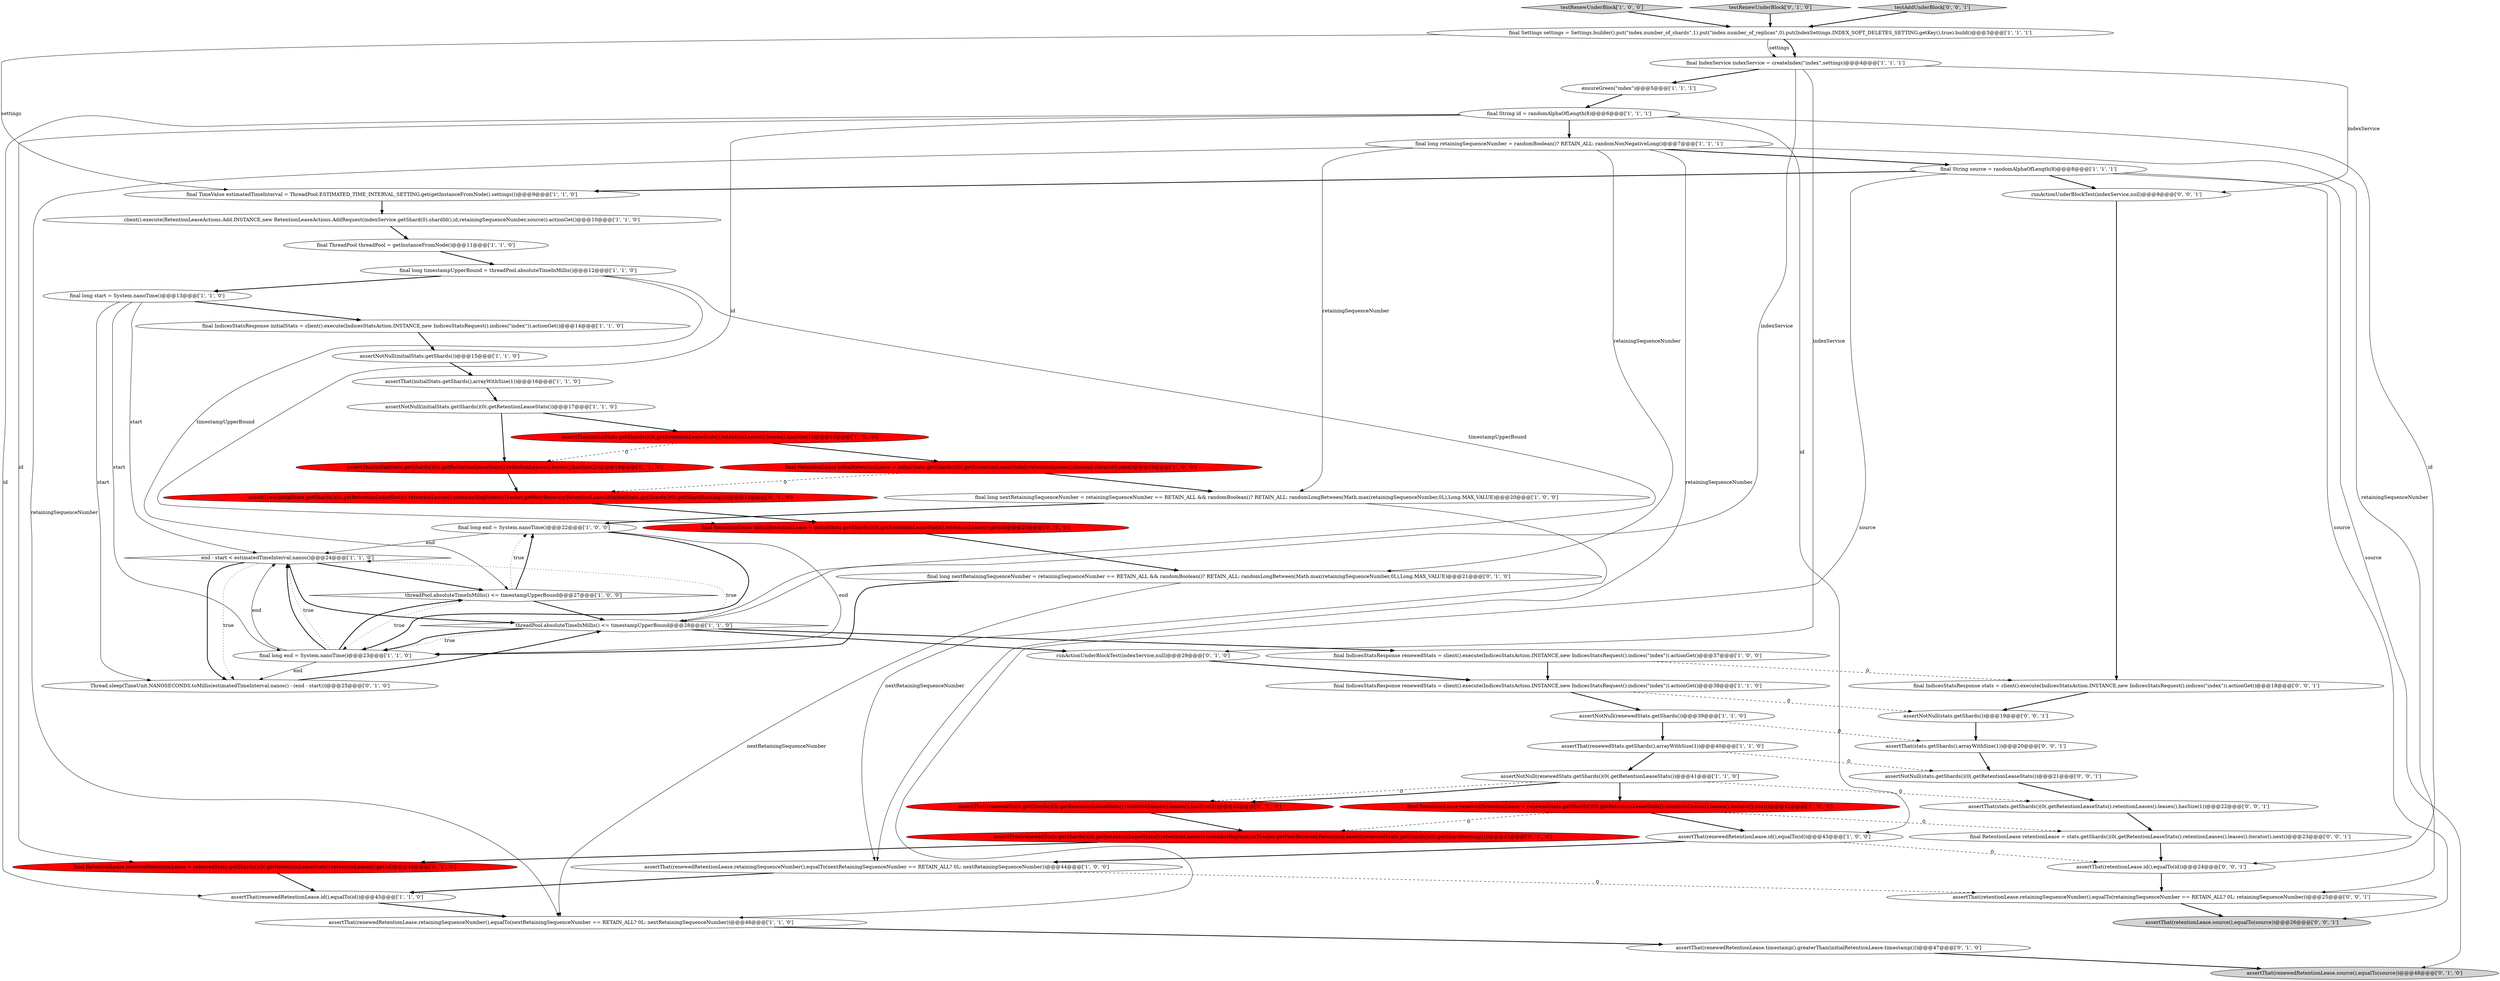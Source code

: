 digraph {
27 [style = filled, label = "final long end = System.nanoTime()@@@22@@@['1', '0', '0']", fillcolor = white, shape = ellipse image = "AAA0AAABBB1BBB"];
28 [style = filled, label = "client().execute(RetentionLeaseActions.Add.INSTANCE,new RetentionLeaseActions.AddRequest(indexService.getShard(0).shardId(),id,retainingSequenceNumber,source)).actionGet()@@@10@@@['1', '1', '0']", fillcolor = white, shape = ellipse image = "AAA0AAABBB1BBB"];
11 [style = filled, label = "final IndexService indexService = createIndex(\"index\",settings)@@@4@@@['1', '1', '1']", fillcolor = white, shape = ellipse image = "AAA0AAABBB1BBB"];
48 [style = filled, label = "assertNotNull(stats.getShards()(0(.getRetentionLeaseStats())@@@21@@@['0', '0', '1']", fillcolor = white, shape = ellipse image = "AAA0AAABBB3BBB"];
29 [style = filled, label = "final RetentionLease initialRetentionLease = initialStats.getShards()(0(.getRetentionLeaseStats().retentionLeases().leases().iterator().next()@@@19@@@['1', '0', '0']", fillcolor = red, shape = ellipse image = "AAA1AAABBB1BBB"];
38 [style = filled, label = "assertThat(renewedStats.getShards()(0(.getRetentionLeaseStats().retentionLeases().leases(),hasSize(2))@@@42@@@['0', '1', '0']", fillcolor = red, shape = ellipse image = "AAA1AAABBB2BBB"];
6 [style = filled, label = "final IndicesStatsResponse renewedStats = client().execute(IndicesStatsAction.INSTANCE,new IndicesStatsRequest().indices(\"index\")).actionGet()@@@38@@@['1', '1', '0']", fillcolor = white, shape = ellipse image = "AAA0AAABBB1BBB"];
20 [style = filled, label = "final long retainingSequenceNumber = randomBoolean()? RETAIN_ALL: randomNonNegativeLong()@@@7@@@['1', '1', '1']", fillcolor = white, shape = ellipse image = "AAA0AAABBB1BBB"];
4 [style = filled, label = "assertThat(initialStats.getShards()(0(.getRetentionLeaseStats().retentionLeases().leases(),hasSize(1))@@@18@@@['1', '0', '0']", fillcolor = red, shape = ellipse image = "AAA1AAABBB1BBB"];
19 [style = filled, label = "final String id = randomAlphaOfLength(8)@@@6@@@['1', '1', '1']", fillcolor = white, shape = ellipse image = "AAA0AAABBB1BBB"];
7 [style = filled, label = "assertThat(initialStats.getShards(),arrayWithSize(1))@@@16@@@['1', '1', '0']", fillcolor = white, shape = ellipse image = "AAA0AAABBB1BBB"];
55 [style = filled, label = "assertThat(stats.getShards(),arrayWithSize(1))@@@20@@@['0', '0', '1']", fillcolor = white, shape = ellipse image = "AAA0AAABBB3BBB"];
12 [style = filled, label = "final long timestampUpperBound = threadPool.absoluteTimeInMillis()@@@12@@@['1', '1', '0']", fillcolor = white, shape = ellipse image = "AAA0AAABBB1BBB"];
8 [style = filled, label = "threadPool.absoluteTimeInMillis() <= timestampUpperBound@@@27@@@['1', '0', '0']", fillcolor = white, shape = diamond image = "AAA0AAABBB1BBB"];
43 [style = filled, label = "assertThat(renewedRetentionLease.source(),equalTo(source))@@@48@@@['0', '1', '0']", fillcolor = lightgray, shape = ellipse image = "AAA0AAABBB2BBB"];
16 [style = filled, label = "assertNotNull(initialStats.getShards())@@@15@@@['1', '1', '0']", fillcolor = white, shape = ellipse image = "AAA0AAABBB1BBB"];
52 [style = filled, label = "final RetentionLease retentionLease = stats.getShards()(0(.getRetentionLeaseStats().retentionLeases().leases().iterator().next()@@@23@@@['0', '0', '1']", fillcolor = white, shape = ellipse image = "AAA0AAABBB3BBB"];
26 [style = filled, label = "assertNotNull(renewedStats.getShards()(0(.getRetentionLeaseStats())@@@41@@@['1', '1', '0']", fillcolor = white, shape = ellipse image = "AAA0AAABBB1BBB"];
21 [style = filled, label = "final ThreadPool threadPool = getInstanceFromNode()@@@11@@@['1', '1', '0']", fillcolor = white, shape = ellipse image = "AAA0AAABBB1BBB"];
35 [style = filled, label = "final RetentionLease initialRetentionLease = initialStats.getShards()(0(.getRetentionLeaseStats().retentionLeases().get(id)@@@20@@@['0', '1', '0']", fillcolor = red, shape = ellipse image = "AAA1AAABBB2BBB"];
13 [style = filled, label = "assertThat(renewedRetentionLease.retainingSequenceNumber(),equalTo(nextRetainingSequenceNumber == RETAIN_ALL? 0L: nextRetainingSequenceNumber))@@@46@@@['1', '1', '0']", fillcolor = white, shape = ellipse image = "AAA0AAABBB1BBB"];
14 [style = filled, label = "assertThat(renewedRetentionLease.id(),equalTo(id))@@@43@@@['1', '0', '0']", fillcolor = white, shape = ellipse image = "AAA0AAABBB1BBB"];
31 [style = filled, label = "end - start < estimatedTimeInterval.nanos()@@@24@@@['1', '1', '0']", fillcolor = white, shape = diamond image = "AAA0AAABBB1BBB"];
33 [style = filled, label = "testRenewUnderBlock['1', '0', '0']", fillcolor = lightgray, shape = diamond image = "AAA0AAABBB1BBB"];
49 [style = filled, label = "assertThat(retentionLease.retainingSequenceNumber(),equalTo(retainingSequenceNumber == RETAIN_ALL? 0L: retainingSequenceNumber))@@@25@@@['0', '0', '1']", fillcolor = white, shape = ellipse image = "AAA0AAABBB3BBB"];
34 [style = filled, label = "final long nextRetainingSequenceNumber = retainingSequenceNumber == RETAIN_ALL && randomBoolean()? RETAIN_ALL: randomLongBetween(Math.max(retainingSequenceNumber,0L),Long.MAX_VALUE)@@@21@@@['0', '1', '0']", fillcolor = white, shape = ellipse image = "AAA0AAABBB2BBB"];
36 [style = filled, label = "assertThat(initialStats.getShards()(0(.getRetentionLeaseStats().retentionLeases().leases(),hasSize(2))@@@18@@@['0', '1', '0']", fillcolor = red, shape = ellipse image = "AAA1AAABBB2BBB"];
42 [style = filled, label = "testRenewUnderBlock['0', '1', '0']", fillcolor = lightgray, shape = diamond image = "AAA0AAABBB2BBB"];
5 [style = filled, label = "assertNotNull(renewedStats.getShards())@@@39@@@['1', '1', '0']", fillcolor = white, shape = ellipse image = "AAA0AAABBB1BBB"];
10 [style = filled, label = "final IndicesStatsResponse renewedStats = client().execute(IndicesStatsAction.INSTANCE,new IndicesStatsRequest().indices(\"index\")).actionGet()@@@37@@@['1', '0', '0']", fillcolor = white, shape = ellipse image = "AAA0AAABBB1BBB"];
23 [style = filled, label = "assertThat(renewedStats.getShards(),arrayWithSize(1))@@@40@@@['1', '1', '0']", fillcolor = white, shape = ellipse image = "AAA0AAABBB1BBB"];
46 [style = filled, label = "testAddUnderBlock['0', '0', '1']", fillcolor = lightgray, shape = diamond image = "AAA0AAABBB3BBB"];
53 [style = filled, label = "assertNotNull(stats.getShards())@@@19@@@['0', '0', '1']", fillcolor = white, shape = ellipse image = "AAA0AAABBB3BBB"];
40 [style = filled, label = "assertTrue(renewedStats.getShards()(0(.getRetentionLeaseStats().retentionLeases().contains(ReplicationTracker.getPeerRecoveryRetentionLeaseId(renewedStats.getShards()(0(.getShardRouting())))@@@43@@@['0', '1', '0']", fillcolor = red, shape = ellipse image = "AAA1AAABBB2BBB"];
37 [style = filled, label = "Thread.sleep(TimeUnit.NANOSECONDS.toMillis(estimatedTimeInterval.nanos() - (end - start)))@@@25@@@['0', '1', '0']", fillcolor = white, shape = ellipse image = "AAA0AAABBB2BBB"];
44 [style = filled, label = "assertThat(renewedRetentionLease.timestamp(),greaterThan(initialRetentionLease.timestamp()))@@@47@@@['0', '1', '0']", fillcolor = white, shape = ellipse image = "AAA0AAABBB2BBB"];
15 [style = filled, label = "final long end = System.nanoTime()@@@23@@@['1', '1', '0']", fillcolor = white, shape = ellipse image = "AAA0AAABBB1BBB"];
45 [style = filled, label = "final RetentionLease renewedRetentionLease = renewedStats.getShards()(0(.getRetentionLeaseStats().retentionLeases().get(id)@@@44@@@['0', '1', '0']", fillcolor = red, shape = ellipse image = "AAA1AAABBB2BBB"];
3 [style = filled, label = "ensureGreen(\"index\")@@@5@@@['1', '1', '1']", fillcolor = white, shape = ellipse image = "AAA0AAABBB1BBB"];
9 [style = filled, label = "assertNotNull(initialStats.getShards()(0(.getRetentionLeaseStats())@@@17@@@['1', '1', '0']", fillcolor = white, shape = ellipse image = "AAA0AAABBB1BBB"];
2 [style = filled, label = "threadPool.absoluteTimeInMillis() <= timestampUpperBound@@@28@@@['1', '1', '0']", fillcolor = white, shape = diamond image = "AAA0AAABBB1BBB"];
22 [style = filled, label = "final long start = System.nanoTime()@@@13@@@['1', '1', '0']", fillcolor = white, shape = ellipse image = "AAA0AAABBB1BBB"];
56 [style = filled, label = "runActionUnderBlockTest(indexService,null)@@@9@@@['0', '0', '1']", fillcolor = white, shape = ellipse image = "AAA0AAABBB3BBB"];
30 [style = filled, label = "final Settings settings = Settings.builder().put(\"index.number_of_shards\",1).put(\"index.number_of_replicas\",0).put(IndexSettings.INDEX_SOFT_DELETES_SETTING.getKey(),true).build()@@@3@@@['1', '1', '1']", fillcolor = white, shape = ellipse image = "AAA0AAABBB1BBB"];
51 [style = filled, label = "assertThat(stats.getShards()(0(.getRetentionLeaseStats().retentionLeases().leases(),hasSize(1))@@@22@@@['0', '0', '1']", fillcolor = white, shape = ellipse image = "AAA0AAABBB3BBB"];
47 [style = filled, label = "final IndicesStatsResponse stats = client().execute(IndicesStatsAction.INSTANCE,new IndicesStatsRequest().indices(\"index\")).actionGet()@@@18@@@['0', '0', '1']", fillcolor = white, shape = ellipse image = "AAA0AAABBB3BBB"];
17 [style = filled, label = "final long nextRetainingSequenceNumber = retainingSequenceNumber == RETAIN_ALL && randomBoolean()? RETAIN_ALL: randomLongBetween(Math.max(retainingSequenceNumber,0L),Long.MAX_VALUE)@@@20@@@['1', '0', '0']", fillcolor = white, shape = ellipse image = "AAA0AAABBB1BBB"];
41 [style = filled, label = "runActionUnderBlockTest(indexService,null)@@@29@@@['0', '1', '0']", fillcolor = white, shape = ellipse image = "AAA0AAABBB2BBB"];
24 [style = filled, label = "assertThat(renewedRetentionLease.id(),equalTo(id))@@@45@@@['1', '1', '0']", fillcolor = white, shape = ellipse image = "AAA0AAABBB1BBB"];
32 [style = filled, label = "assertThat(renewedRetentionLease.retainingSequenceNumber(),equalTo(nextRetainingSequenceNumber == RETAIN_ALL? 0L: nextRetainingSequenceNumber))@@@44@@@['1', '0', '0']", fillcolor = white, shape = ellipse image = "AAA0AAABBB1BBB"];
50 [style = filled, label = "assertThat(retentionLease.id(),equalTo(id))@@@24@@@['0', '0', '1']", fillcolor = white, shape = ellipse image = "AAA0AAABBB3BBB"];
0 [style = filled, label = "final String source = randomAlphaOfLength(8)@@@8@@@['1', '1', '1']", fillcolor = white, shape = ellipse image = "AAA0AAABBB1BBB"];
39 [style = filled, label = "assertTrue(initialStats.getShards()(0(.getRetentionLeaseStats().retentionLeases().contains(ReplicationTracker.getPeerRecoveryRetentionLeaseId(initialStats.getShards()(0(.getShardRouting())))@@@19@@@['0', '1', '0']", fillcolor = red, shape = ellipse image = "AAA1AAABBB2BBB"];
1 [style = filled, label = "final TimeValue estimatedTimeInterval = ThreadPool.ESTIMATED_TIME_INTERVAL_SETTING.get(getInstanceFromNode().settings())@@@9@@@['1', '1', '0']", fillcolor = white, shape = ellipse image = "AAA0AAABBB1BBB"];
25 [style = filled, label = "final RetentionLease renewedRetentionLease = renewedStats.getShards()(0(.getRetentionLeaseStats().retentionLeases().leases().iterator().next()@@@42@@@['1', '0', '0']", fillcolor = red, shape = ellipse image = "AAA1AAABBB1BBB"];
18 [style = filled, label = "final IndicesStatsResponse initialStats = client().execute(IndicesStatsAction.INSTANCE,new IndicesStatsRequest().indices(\"index\")).actionGet()@@@14@@@['1', '1', '0']", fillcolor = white, shape = ellipse image = "AAA0AAABBB1BBB"];
54 [style = filled, label = "assertThat(retentionLease.source(),equalTo(source))@@@26@@@['0', '0', '1']", fillcolor = lightgray, shape = ellipse image = "AAA0AAABBB3BBB"];
31->37 [style = bold, label=""];
26->38 [style = dashed, label="0"];
23->48 [style = dashed, label="0"];
15->31 [style = dotted, label="true"];
0->54 [style = solid, label="source"];
20->0 [style = bold, label=""];
16->7 [style = bold, label=""];
34->15 [style = bold, label=""];
19->35 [style = solid, label="id"];
2->15 [style = dotted, label="true"];
25->14 [style = bold, label=""];
45->24 [style = bold, label=""];
27->15 [style = bold, label=""];
56->47 [style = bold, label=""];
7->9 [style = bold, label=""];
55->48 [style = bold, label=""];
30->11 [style = bold, label=""];
1->28 [style = bold, label=""];
48->51 [style = bold, label=""];
28->21 [style = bold, label=""];
4->36 [style = dashed, label="0"];
3->19 [style = bold, label=""];
2->15 [style = bold, label=""];
20->49 [style = solid, label="retainingSequenceNumber"];
22->37 [style = solid, label="start"];
17->27 [style = bold, label=""];
5->55 [style = dashed, label="0"];
8->27 [style = bold, label=""];
12->22 [style = bold, label=""];
25->52 [style = dashed, label="0"];
11->41 [style = solid, label="indexService"];
47->53 [style = bold, label=""];
12->8 [style = solid, label="timestampUpperBound"];
5->23 [style = bold, label=""];
19->20 [style = bold, label=""];
25->40 [style = dashed, label="0"];
31->2 [style = bold, label=""];
15->31 [style = solid, label="end"];
41->6 [style = bold, label=""];
6->53 [style = dashed, label="0"];
34->13 [style = solid, label="nextRetainingSequenceNumber"];
50->49 [style = bold, label=""];
19->50 [style = solid, label="id"];
22->18 [style = bold, label=""];
15->31 [style = bold, label=""];
39->35 [style = bold, label=""];
33->30 [style = bold, label=""];
35->34 [style = bold, label=""];
49->54 [style = bold, label=""];
24->13 [style = bold, label=""];
11->2 [style = solid, label="indexService"];
2->41 [style = bold, label=""];
0->43 [style = solid, label="source"];
29->17 [style = bold, label=""];
30->11 [style = solid, label="settings"];
8->15 [style = dotted, label="true"];
4->29 [style = bold, label=""];
51->52 [style = bold, label=""];
2->10 [style = bold, label=""];
17->32 [style = solid, label="nextRetainingSequenceNumber"];
10->6 [style = bold, label=""];
36->39 [style = bold, label=""];
21->12 [style = bold, label=""];
6->5 [style = bold, label=""];
0->13 [style = solid, label="source"];
46->30 [style = bold, label=""];
8->2 [style = bold, label=""];
11->3 [style = bold, label=""];
19->14 [style = solid, label="id"];
32->49 [style = dashed, label="0"];
0->1 [style = bold, label=""];
19->45 [style = solid, label="id"];
20->13 [style = solid, label="retainingSequenceNumber"];
52->50 [style = bold, label=""];
37->2 [style = bold, label=""];
20->17 [style = solid, label="retainingSequenceNumber"];
30->1 [style = solid, label="settings"];
22->15 [style = solid, label="start"];
12->2 [style = solid, label="timestampUpperBound"];
15->37 [style = solid, label="end"];
14->32 [style = bold, label=""];
38->40 [style = bold, label=""];
31->8 [style = bold, label=""];
15->8 [style = bold, label=""];
14->50 [style = dashed, label="0"];
9->36 [style = bold, label=""];
18->16 [style = bold, label=""];
53->55 [style = bold, label=""];
19->24 [style = solid, label="id"];
26->51 [style = dashed, label="0"];
31->37 [style = dotted, label="true"];
9->4 [style = bold, label=""];
26->25 [style = bold, label=""];
13->44 [style = bold, label=""];
29->39 [style = dashed, label="0"];
23->26 [style = bold, label=""];
11->56 [style = solid, label="indexService"];
2->31 [style = dotted, label="true"];
20->34 [style = solid, label="retainingSequenceNumber"];
44->43 [style = bold, label=""];
26->38 [style = bold, label=""];
42->30 [style = bold, label=""];
22->31 [style = solid, label="start"];
0->56 [style = bold, label=""];
20->32 [style = solid, label="retainingSequenceNumber"];
40->45 [style = bold, label=""];
8->27 [style = dotted, label="true"];
27->15 [style = solid, label="end"];
32->24 [style = bold, label=""];
10->47 [style = dashed, label="0"];
27->31 [style = solid, label="end"];
}
